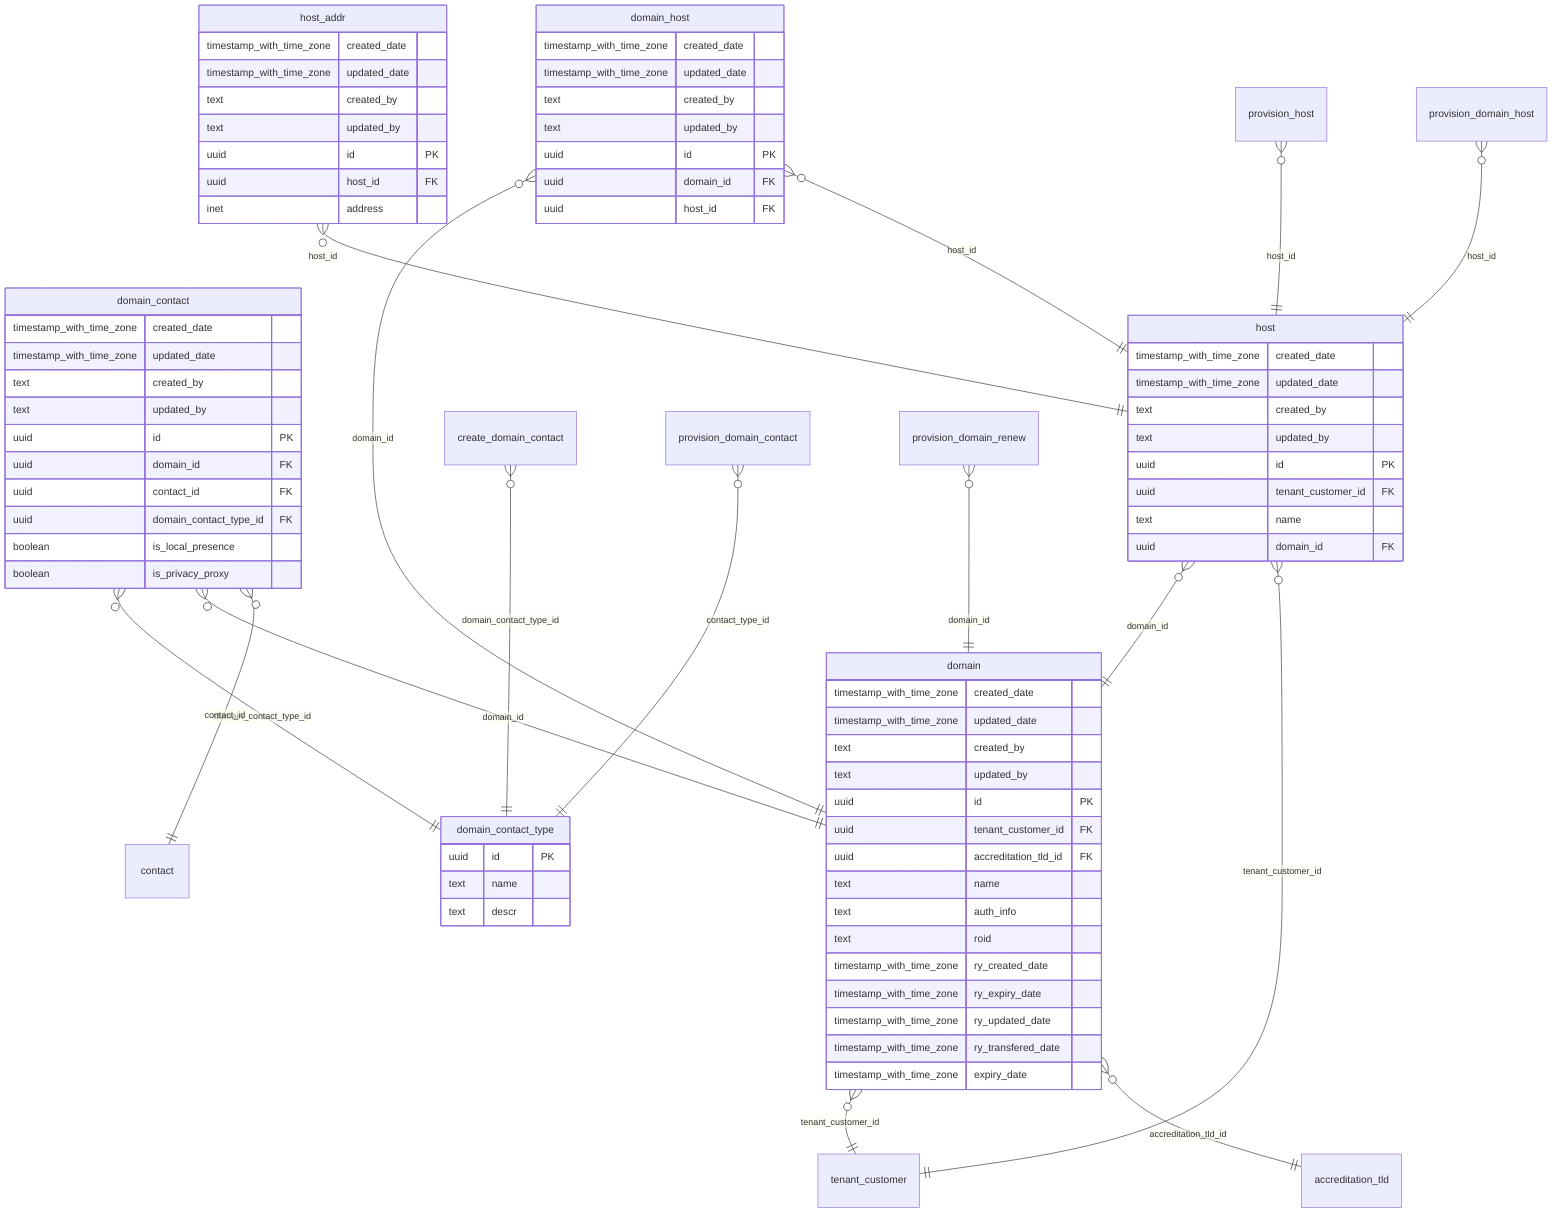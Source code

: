 erDiagram
    domain_contact_type {
        uuid id PK
        text name 
        text descr 
    }

    domain {
        timestamp_with_time_zone created_date 
        timestamp_with_time_zone updated_date 
        text created_by 
        text updated_by 
        uuid id PK
        uuid tenant_customer_id FK
        uuid accreditation_tld_id FK
        text name 
        text auth_info 
        text roid 
        timestamp_with_time_zone ry_created_date 
        timestamp_with_time_zone ry_expiry_date 
        timestamp_with_time_zone ry_updated_date 
        timestamp_with_time_zone ry_transfered_date 
        timestamp_with_time_zone expiry_date 
    }

    domain_contact {
        timestamp_with_time_zone created_date 
        timestamp_with_time_zone updated_date 
        text created_by 
        text updated_by 
        uuid id PK
        uuid domain_id FK
        uuid contact_id FK
        uuid domain_contact_type_id FK
        boolean is_local_presence 
        boolean is_privacy_proxy 
    }

    host {
        timestamp_with_time_zone created_date 
        timestamp_with_time_zone updated_date 
        text created_by 
        text updated_by 
        uuid id PK
        uuid tenant_customer_id FK
        text name 
        uuid domain_id FK
    }

    host_addr {
        timestamp_with_time_zone created_date 
        timestamp_with_time_zone updated_date 
        text created_by 
        text updated_by 
        uuid id PK
        uuid host_id FK
        inet address 
    }

    domain_host {
        timestamp_with_time_zone created_date 
        timestamp_with_time_zone updated_date 
        text created_by 
        text updated_by 
        uuid id PK
        uuid domain_id FK
        uuid host_id FK
    }

    domain_contact }o--|| domain_contact_type : "domain_contact_type_id"
    create_domain_contact }o--|| domain_contact_type : "domain_contact_type_id"
    provision_domain_contact }o--|| domain_contact_type : "contact_type_id"
    domain }o--|| tenant_customer : "tenant_customer_id"
    domain }o--|| accreditation_tld : "accreditation_tld_id"
    domain_contact }o--|| domain : "domain_id"
    host }o--|| domain : "domain_id"
    domain_host }o--|| domain : "domain_id"
    provision_domain_renew }o--|| domain : "domain_id"
    domain_contact }o--|| contact : "contact_id"
    host }o--|| tenant_customer : "tenant_customer_id"
    host_addr }o--|| host : "host_id"
    domain_host }o--|| host : "host_id"
    provision_host }o--|| host : "host_id"
    provision_domain_host }o--|| host : "host_id"